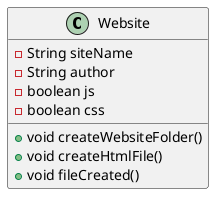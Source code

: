 @startuml
class Website {
    -String siteName
    -String author
    -boolean js
    -boolean css
    +void createWebsiteFolder()
    +void createHtmlFile()
    +void fileCreated()
}
@enduml